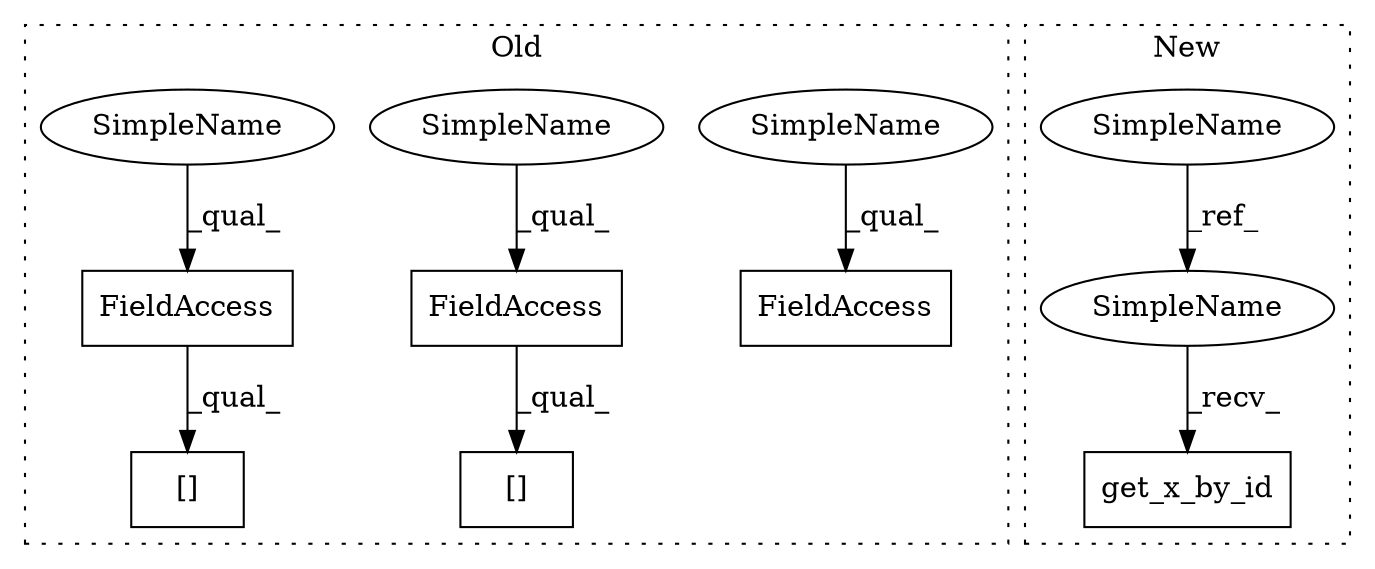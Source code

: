 digraph G {
subgraph cluster0 {
1 [label="[]" a="2" s="1956,1980" l="23,1" shape="box"];
3 [label="FieldAccess" a="22" s="1956" l="22" shape="box"];
5 [label="FieldAccess" a="22" s="1992" l="22" shape="box"];
6 [label="[]" a="2" s="1992,2016" l="23,1" shape="box"];
7 [label="FieldAccess" a="22" s="2088" l="13" shape="box"];
9 [label="SimpleName" a="42" s="2088" l="4" shape="ellipse"];
10 [label="SimpleName" a="42" s="1992" l="4" shape="ellipse"];
11 [label="SimpleName" a="42" s="1956" l="4" shape="ellipse"];
label = "Old";
style="dotted";
}
subgraph cluster1 {
2 [label="get_x_by_id" a="32" s="1529,1547" l="12,1" shape="box"];
4 [label="SimpleName" a="42" s="1420" l="4" shape="ellipse"];
8 [label="SimpleName" a="42" s="1524" l="4" shape="ellipse"];
label = "New";
style="dotted";
}
3 -> 1 [label="_qual_"];
4 -> 8 [label="_ref_"];
5 -> 6 [label="_qual_"];
8 -> 2 [label="_recv_"];
9 -> 7 [label="_qual_"];
10 -> 5 [label="_qual_"];
11 -> 3 [label="_qual_"];
}